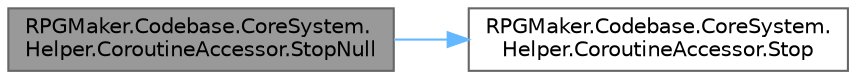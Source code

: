 digraph "RPGMaker.Codebase.CoreSystem.Helper.CoroutineAccessor.StopNull"
{
 // LATEX_PDF_SIZE
  bgcolor="transparent";
  edge [fontname=Helvetica,fontsize=10,labelfontname=Helvetica,labelfontsize=10];
  node [fontname=Helvetica,fontsize=10,shape=box,height=0.2,width=0.4];
  rankdir="LR";
  Node1 [id="Node000001",label="RPGMaker.Codebase.CoreSystem.\lHelper.CoroutineAccessor.StopNull",height=0.2,width=0.4,color="gray40", fillcolor="grey60", style="filled", fontcolor="black",tooltip="StopCoroutine Reference is cleard by null."];
  Node1 -> Node2 [id="edge1_Node000001_Node000002",color="steelblue1",style="solid",tooltip=" "];
  Node2 [id="Node000002",label="RPGMaker.Codebase.CoreSystem.\lHelper.CoroutineAccessor.Stop",height=0.2,width=0.4,color="grey40", fillcolor="white", style="filled",URL="$d3/dac/class_r_p_g_maker_1_1_codebase_1_1_core_system_1_1_helper_1_1_coroutine_accessor.html#abdfd0c009c0346d64c9b1d741c9b186c",tooltip="StopCoroutine"];
}
